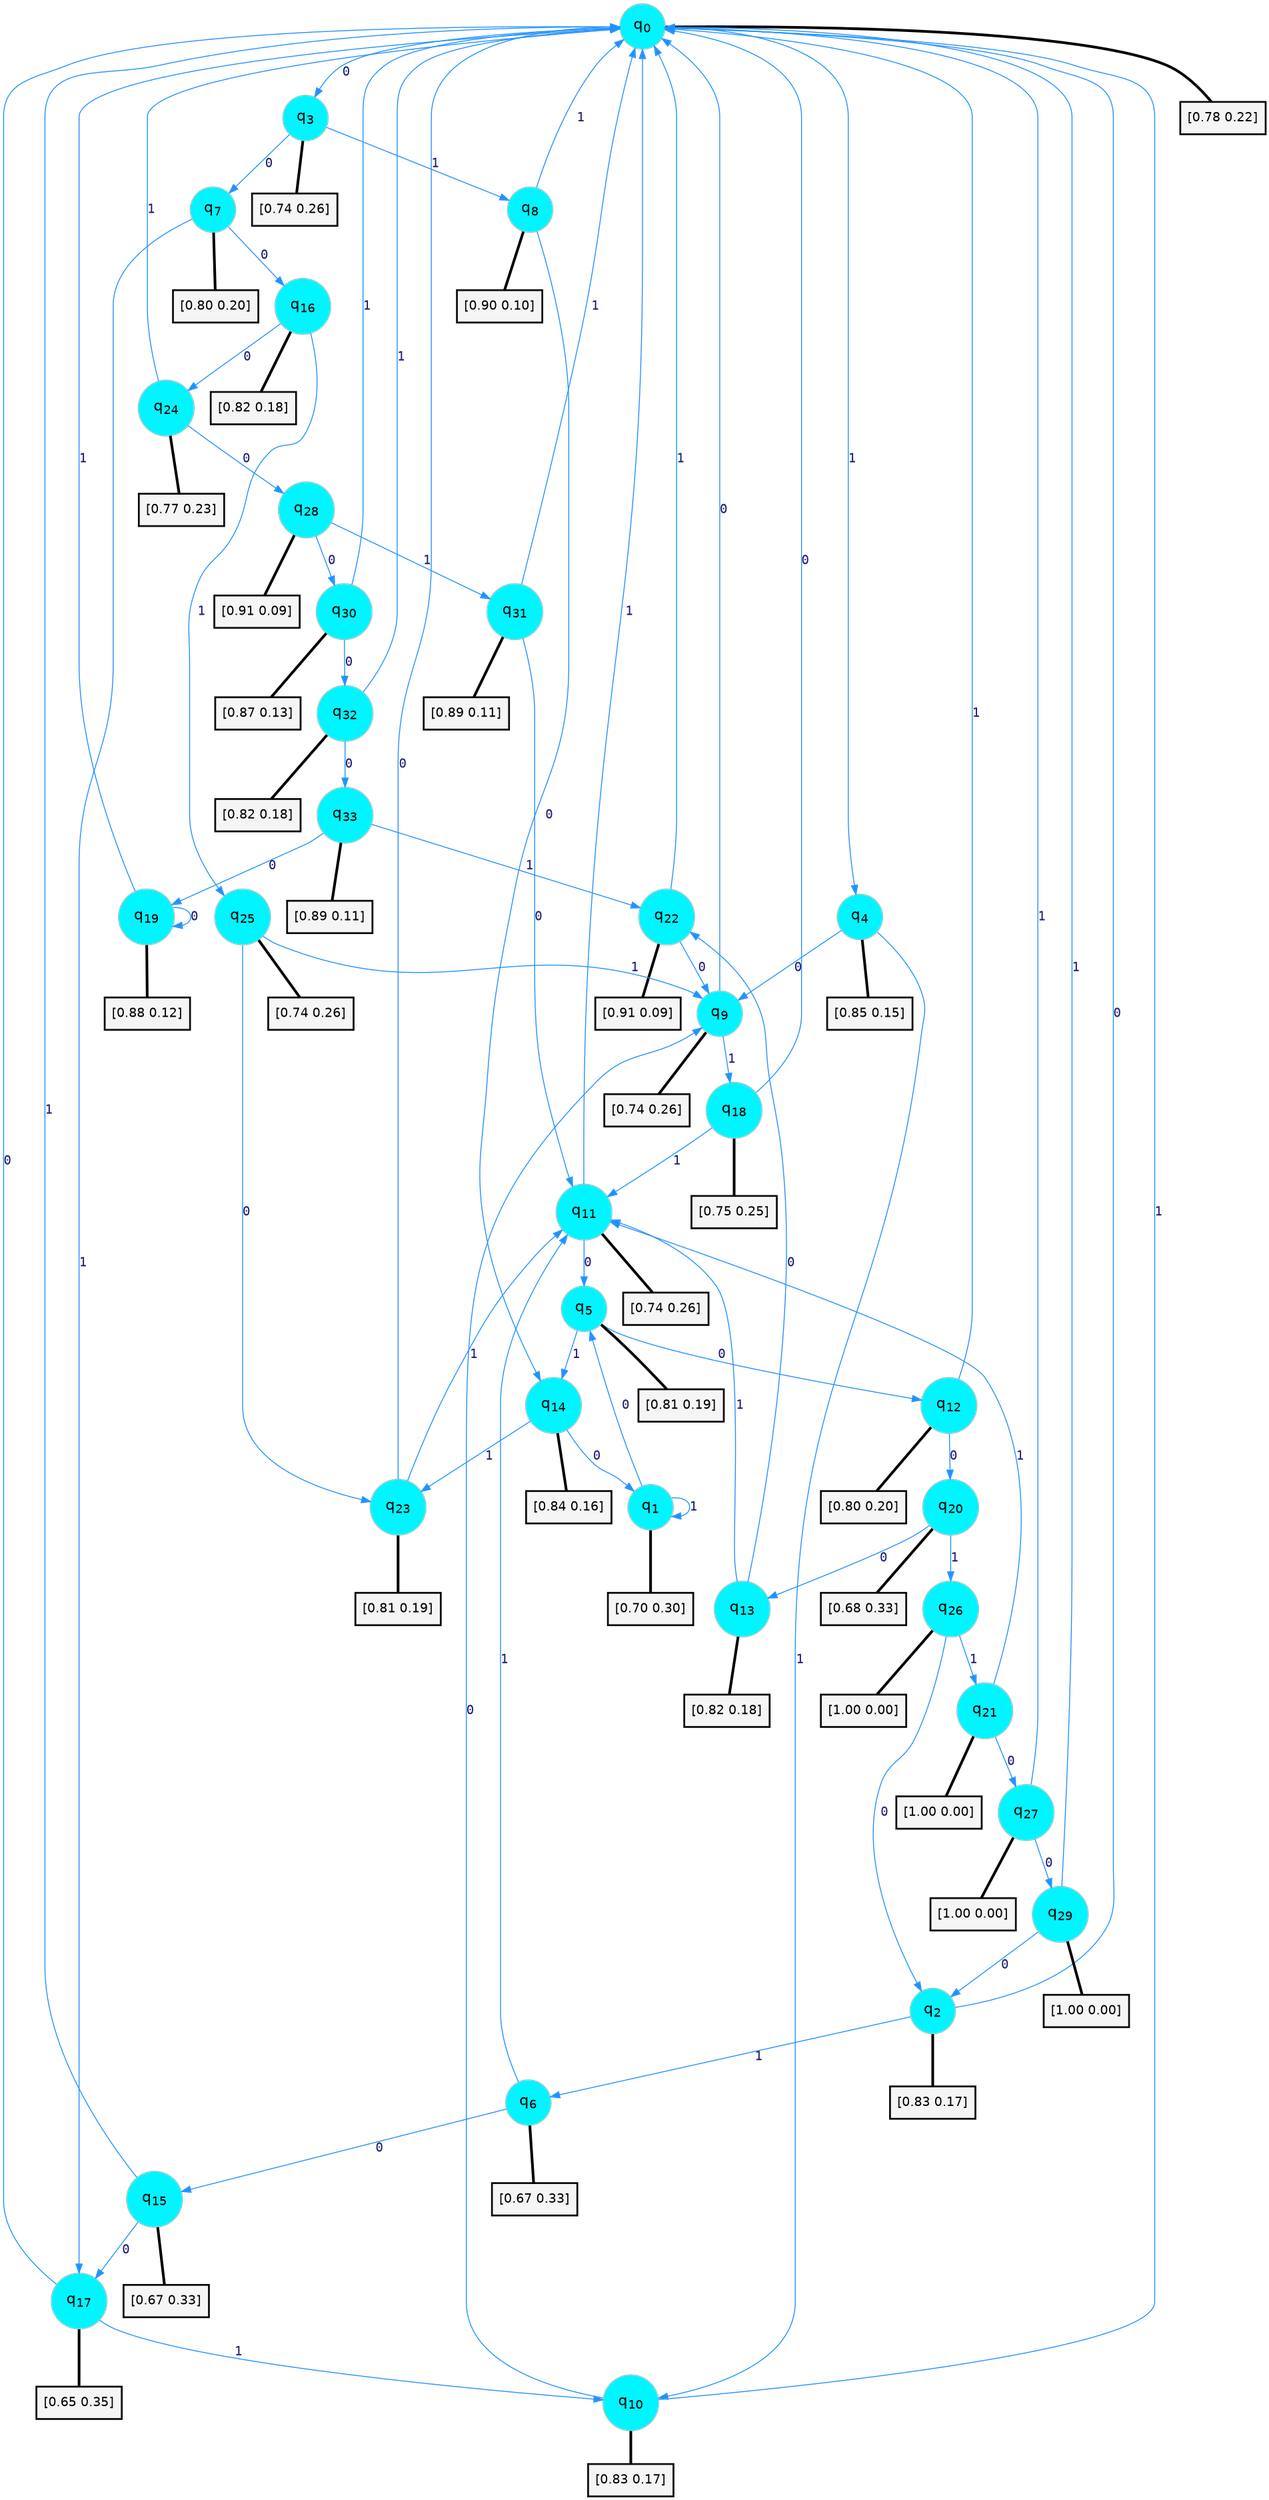 digraph G {
graph [
bgcolor=transparent, dpi=300, rankdir=TD, size="40,25"];
node [
color=gray, fillcolor=turquoise1, fontcolor=black, fontname=Helvetica, fontsize=16, fontweight=bold, shape=circle, style=filled];
edge [
arrowsize=1, color=dodgerblue1, fontcolor=midnightblue, fontname=courier, fontweight=bold, penwidth=1, style=solid, weight=20];
0[label=<q<SUB>0</SUB>>];
1[label=<q<SUB>1</SUB>>];
2[label=<q<SUB>2</SUB>>];
3[label=<q<SUB>3</SUB>>];
4[label=<q<SUB>4</SUB>>];
5[label=<q<SUB>5</SUB>>];
6[label=<q<SUB>6</SUB>>];
7[label=<q<SUB>7</SUB>>];
8[label=<q<SUB>8</SUB>>];
9[label=<q<SUB>9</SUB>>];
10[label=<q<SUB>10</SUB>>];
11[label=<q<SUB>11</SUB>>];
12[label=<q<SUB>12</SUB>>];
13[label=<q<SUB>13</SUB>>];
14[label=<q<SUB>14</SUB>>];
15[label=<q<SUB>15</SUB>>];
16[label=<q<SUB>16</SUB>>];
17[label=<q<SUB>17</SUB>>];
18[label=<q<SUB>18</SUB>>];
19[label=<q<SUB>19</SUB>>];
20[label=<q<SUB>20</SUB>>];
21[label=<q<SUB>21</SUB>>];
22[label=<q<SUB>22</SUB>>];
23[label=<q<SUB>23</SUB>>];
24[label=<q<SUB>24</SUB>>];
25[label=<q<SUB>25</SUB>>];
26[label=<q<SUB>26</SUB>>];
27[label=<q<SUB>27</SUB>>];
28[label=<q<SUB>28</SUB>>];
29[label=<q<SUB>29</SUB>>];
30[label=<q<SUB>30</SUB>>];
31[label=<q<SUB>31</SUB>>];
32[label=<q<SUB>32</SUB>>];
33[label=<q<SUB>33</SUB>>];
34[label="[0.78 0.22]", shape=box,fontcolor=black, fontname=Helvetica, fontsize=14, penwidth=2, fillcolor=whitesmoke,color=black];
35[label="[0.70 0.30]", shape=box,fontcolor=black, fontname=Helvetica, fontsize=14, penwidth=2, fillcolor=whitesmoke,color=black];
36[label="[0.83 0.17]", shape=box,fontcolor=black, fontname=Helvetica, fontsize=14, penwidth=2, fillcolor=whitesmoke,color=black];
37[label="[0.74 0.26]", shape=box,fontcolor=black, fontname=Helvetica, fontsize=14, penwidth=2, fillcolor=whitesmoke,color=black];
38[label="[0.85 0.15]", shape=box,fontcolor=black, fontname=Helvetica, fontsize=14, penwidth=2, fillcolor=whitesmoke,color=black];
39[label="[0.81 0.19]", shape=box,fontcolor=black, fontname=Helvetica, fontsize=14, penwidth=2, fillcolor=whitesmoke,color=black];
40[label="[0.67 0.33]", shape=box,fontcolor=black, fontname=Helvetica, fontsize=14, penwidth=2, fillcolor=whitesmoke,color=black];
41[label="[0.80 0.20]", shape=box,fontcolor=black, fontname=Helvetica, fontsize=14, penwidth=2, fillcolor=whitesmoke,color=black];
42[label="[0.90 0.10]", shape=box,fontcolor=black, fontname=Helvetica, fontsize=14, penwidth=2, fillcolor=whitesmoke,color=black];
43[label="[0.74 0.26]", shape=box,fontcolor=black, fontname=Helvetica, fontsize=14, penwidth=2, fillcolor=whitesmoke,color=black];
44[label="[0.83 0.17]", shape=box,fontcolor=black, fontname=Helvetica, fontsize=14, penwidth=2, fillcolor=whitesmoke,color=black];
45[label="[0.74 0.26]", shape=box,fontcolor=black, fontname=Helvetica, fontsize=14, penwidth=2, fillcolor=whitesmoke,color=black];
46[label="[0.80 0.20]", shape=box,fontcolor=black, fontname=Helvetica, fontsize=14, penwidth=2, fillcolor=whitesmoke,color=black];
47[label="[0.82 0.18]", shape=box,fontcolor=black, fontname=Helvetica, fontsize=14, penwidth=2, fillcolor=whitesmoke,color=black];
48[label="[0.84 0.16]", shape=box,fontcolor=black, fontname=Helvetica, fontsize=14, penwidth=2, fillcolor=whitesmoke,color=black];
49[label="[0.67 0.33]", shape=box,fontcolor=black, fontname=Helvetica, fontsize=14, penwidth=2, fillcolor=whitesmoke,color=black];
50[label="[0.82 0.18]", shape=box,fontcolor=black, fontname=Helvetica, fontsize=14, penwidth=2, fillcolor=whitesmoke,color=black];
51[label="[0.65 0.35]", shape=box,fontcolor=black, fontname=Helvetica, fontsize=14, penwidth=2, fillcolor=whitesmoke,color=black];
52[label="[0.75 0.25]", shape=box,fontcolor=black, fontname=Helvetica, fontsize=14, penwidth=2, fillcolor=whitesmoke,color=black];
53[label="[0.88 0.12]", shape=box,fontcolor=black, fontname=Helvetica, fontsize=14, penwidth=2, fillcolor=whitesmoke,color=black];
54[label="[0.68 0.33]", shape=box,fontcolor=black, fontname=Helvetica, fontsize=14, penwidth=2, fillcolor=whitesmoke,color=black];
55[label="[1.00 0.00]", shape=box,fontcolor=black, fontname=Helvetica, fontsize=14, penwidth=2, fillcolor=whitesmoke,color=black];
56[label="[0.91 0.09]", shape=box,fontcolor=black, fontname=Helvetica, fontsize=14, penwidth=2, fillcolor=whitesmoke,color=black];
57[label="[0.81 0.19]", shape=box,fontcolor=black, fontname=Helvetica, fontsize=14, penwidth=2, fillcolor=whitesmoke,color=black];
58[label="[0.77 0.23]", shape=box,fontcolor=black, fontname=Helvetica, fontsize=14, penwidth=2, fillcolor=whitesmoke,color=black];
59[label="[0.74 0.26]", shape=box,fontcolor=black, fontname=Helvetica, fontsize=14, penwidth=2, fillcolor=whitesmoke,color=black];
60[label="[1.00 0.00]", shape=box,fontcolor=black, fontname=Helvetica, fontsize=14, penwidth=2, fillcolor=whitesmoke,color=black];
61[label="[1.00 0.00]", shape=box,fontcolor=black, fontname=Helvetica, fontsize=14, penwidth=2, fillcolor=whitesmoke,color=black];
62[label="[0.91 0.09]", shape=box,fontcolor=black, fontname=Helvetica, fontsize=14, penwidth=2, fillcolor=whitesmoke,color=black];
63[label="[1.00 0.00]", shape=box,fontcolor=black, fontname=Helvetica, fontsize=14, penwidth=2, fillcolor=whitesmoke,color=black];
64[label="[0.87 0.13]", shape=box,fontcolor=black, fontname=Helvetica, fontsize=14, penwidth=2, fillcolor=whitesmoke,color=black];
65[label="[0.89 0.11]", shape=box,fontcolor=black, fontname=Helvetica, fontsize=14, penwidth=2, fillcolor=whitesmoke,color=black];
66[label="[0.82 0.18]", shape=box,fontcolor=black, fontname=Helvetica, fontsize=14, penwidth=2, fillcolor=whitesmoke,color=black];
67[label="[0.89 0.11]", shape=box,fontcolor=black, fontname=Helvetica, fontsize=14, penwidth=2, fillcolor=whitesmoke,color=black];
0->3 [label=0];
0->4 [label=1];
0->34 [arrowhead=none, penwidth=3,color=black];
1->5 [label=0];
1->1 [label=1];
1->35 [arrowhead=none, penwidth=3,color=black];
2->0 [label=0];
2->6 [label=1];
2->36 [arrowhead=none, penwidth=3,color=black];
3->7 [label=0];
3->8 [label=1];
3->37 [arrowhead=none, penwidth=3,color=black];
4->9 [label=0];
4->10 [label=1];
4->38 [arrowhead=none, penwidth=3,color=black];
5->12 [label=0];
5->14 [label=1];
5->39 [arrowhead=none, penwidth=3,color=black];
6->15 [label=0];
6->11 [label=1];
6->40 [arrowhead=none, penwidth=3,color=black];
7->16 [label=0];
7->17 [label=1];
7->41 [arrowhead=none, penwidth=3,color=black];
8->14 [label=0];
8->0 [label=1];
8->42 [arrowhead=none, penwidth=3,color=black];
9->0 [label=0];
9->18 [label=1];
9->43 [arrowhead=none, penwidth=3,color=black];
10->9 [label=0];
10->0 [label=1];
10->44 [arrowhead=none, penwidth=3,color=black];
11->5 [label=0];
11->0 [label=1];
11->45 [arrowhead=none, penwidth=3,color=black];
12->20 [label=0];
12->0 [label=1];
12->46 [arrowhead=none, penwidth=3,color=black];
13->22 [label=0];
13->11 [label=1];
13->47 [arrowhead=none, penwidth=3,color=black];
14->1 [label=0];
14->23 [label=1];
14->48 [arrowhead=none, penwidth=3,color=black];
15->17 [label=0];
15->0 [label=1];
15->49 [arrowhead=none, penwidth=3,color=black];
16->24 [label=0];
16->25 [label=1];
16->50 [arrowhead=none, penwidth=3,color=black];
17->0 [label=0];
17->10 [label=1];
17->51 [arrowhead=none, penwidth=3,color=black];
18->0 [label=0];
18->11 [label=1];
18->52 [arrowhead=none, penwidth=3,color=black];
19->19 [label=0];
19->0 [label=1];
19->53 [arrowhead=none, penwidth=3,color=black];
20->13 [label=0];
20->26 [label=1];
20->54 [arrowhead=none, penwidth=3,color=black];
21->27 [label=0];
21->11 [label=1];
21->55 [arrowhead=none, penwidth=3,color=black];
22->9 [label=0];
22->0 [label=1];
22->56 [arrowhead=none, penwidth=3,color=black];
23->0 [label=0];
23->11 [label=1];
23->57 [arrowhead=none, penwidth=3,color=black];
24->28 [label=0];
24->0 [label=1];
24->58 [arrowhead=none, penwidth=3,color=black];
25->23 [label=0];
25->9 [label=1];
25->59 [arrowhead=none, penwidth=3,color=black];
26->2 [label=0];
26->21 [label=1];
26->60 [arrowhead=none, penwidth=3,color=black];
27->29 [label=0];
27->0 [label=1];
27->61 [arrowhead=none, penwidth=3,color=black];
28->30 [label=0];
28->31 [label=1];
28->62 [arrowhead=none, penwidth=3,color=black];
29->2 [label=0];
29->0 [label=1];
29->63 [arrowhead=none, penwidth=3,color=black];
30->32 [label=0];
30->0 [label=1];
30->64 [arrowhead=none, penwidth=3,color=black];
31->11 [label=0];
31->0 [label=1];
31->65 [arrowhead=none, penwidth=3,color=black];
32->33 [label=0];
32->0 [label=1];
32->66 [arrowhead=none, penwidth=3,color=black];
33->19 [label=0];
33->22 [label=1];
33->67 [arrowhead=none, penwidth=3,color=black];
}
